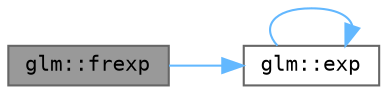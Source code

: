 digraph "glm::frexp"
{
 // LATEX_PDF_SIZE
  bgcolor="transparent";
  edge [fontname=Terminal,fontsize=10,labelfontname=Helvetica,labelfontsize=10];
  node [fontname=Terminal,fontsize=10,shape=box,height=0.2,width=0.4];
  rankdir="LR";
  Node1 [label="glm::frexp",height=0.2,width=0.4,color="gray40", fillcolor="grey60", style="filled", fontcolor="black",tooltip=" "];
  Node1 -> Node2 [color="steelblue1",style="solid"];
  Node2 [label="glm::exp",height=0.2,width=0.4,color="grey40", fillcolor="white", style="filled",URL="$group__core__func__exponential.html#gaf6342f49d902286a599ceb86036236ce",tooltip=" "];
  Node2 -> Node2 [color="steelblue1",style="solid"];
}
